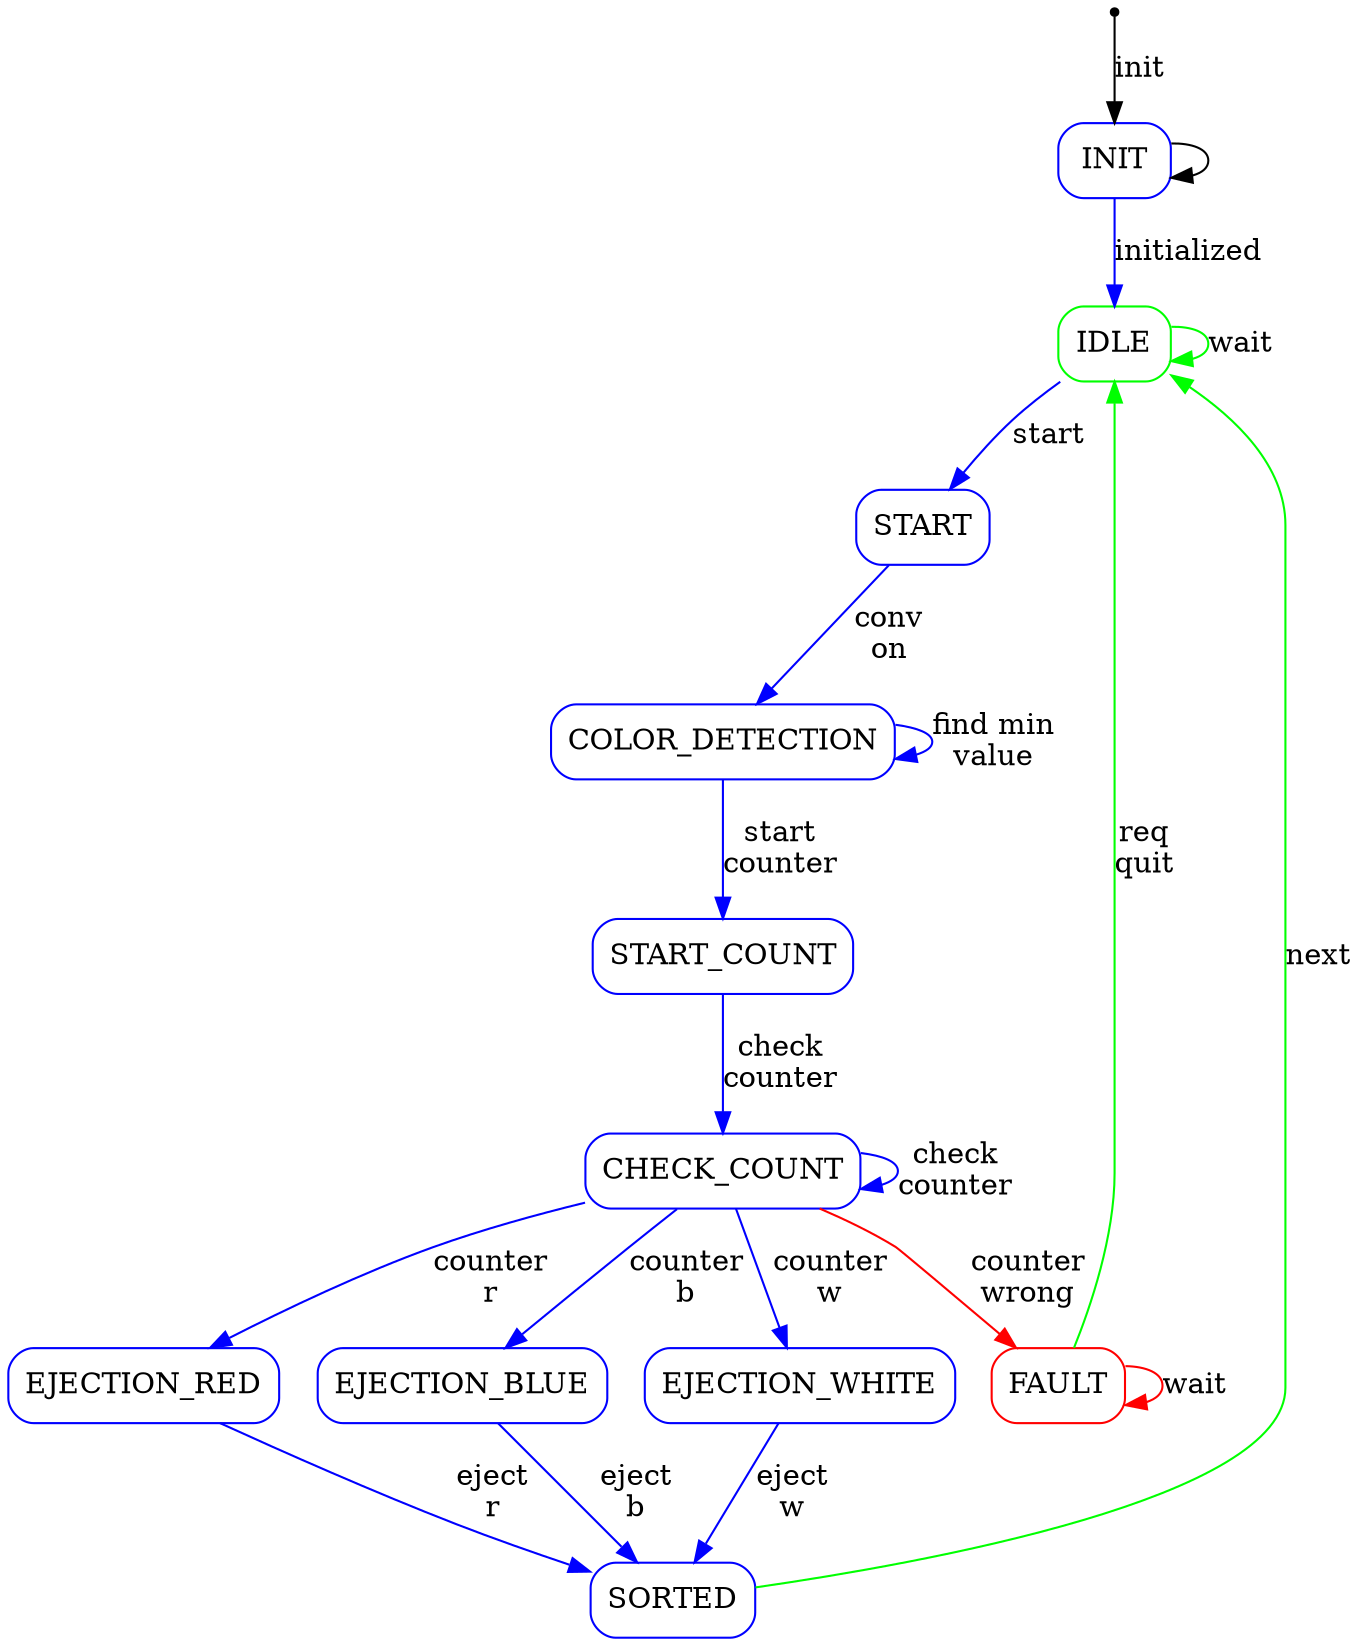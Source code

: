 digraph "generated by DocFsm" {
	node [shape = Mrecord];
	IDLE_0 [color = green, label = "IDLE"];
	FAULT_0 [color = red, label = "FAULT"];
	INIT_0 [color = blue, label = "INIT"];
	START_0 [color = blue, label = "START"];
	COLOR_DETECTION_0 [color = blue, label = "COLOR_DETECTION"];
	START_COUNT_0 [color = blue, label = "START_COUNT"];
	CHECK_COUNT_0 [color = blue, label = "CHECK_COUNT"];
	EJECTION_WHITE_0 [color = blue, label = "EJECTION_WHITE"];
	EJECTION_RED_0 [color = blue, label = "EJECTION_RED"];
	EJECTION_BLUE_0 [color = blue, label = "EJECTION_BLUE"];
	SORTED_0 [color = blue, label = "SORTED"];
	entry0_0 [shape = point, label = "entry0"];
	IDLE_0 -> START_0 [color = blue, label = "start"];
	IDLE_0 -> IDLE_0 [color = green, label = "wait"];
	FAULT_0 -> IDLE_0 [color = green, label = "req\nquit"];
	FAULT_0 -> FAULT_0 [color = red, label = "wait"];
	INIT_0 -> INIT_0;
	INIT_0 -> IDLE_0 [color = blue, label = "initialized"];
	START_0 -> COLOR_DETECTION_0 [color = blue, label = "conv\non"];
	COLOR_DETECTION_0 -> START_COUNT_0 [color = blue, label = "start\ncounter"];
	COLOR_DETECTION_0 -> COLOR_DETECTION_0 [color = blue, label = "find min\nvalue"];
	START_COUNT_0 -> CHECK_COUNT_0 [color = blue, label = "check\ncounter"];
	CHECK_COUNT_0 -> EJECTION_WHITE_0 [color = blue, label = "counter\nw"];
	CHECK_COUNT_0 -> EJECTION_RED_0 [color = blue, label = "counter\nr"];
	CHECK_COUNT_0 -> EJECTION_BLUE_0 [color = blue, label = "counter\nb"];
	CHECK_COUNT_0 -> FAULT_0 [color = red, label = "counter\nwrong"];
	CHECK_COUNT_0 -> CHECK_COUNT_0 [color = blue, label = "check\ncounter"];
	EJECTION_WHITE_0 -> SORTED_0 [color = blue, label = "eject\nw"];
	EJECTION_RED_0 -> SORTED_0 [color = blue, label = "eject\nr"];
	EJECTION_BLUE_0 -> SORTED_0 [color = blue, label = "eject\nb"];
	SORTED_0 -> IDLE_0 [color = green, label = "next"];
	entry0_0 -> INIT_0 [color = black, label = "init"];
}
